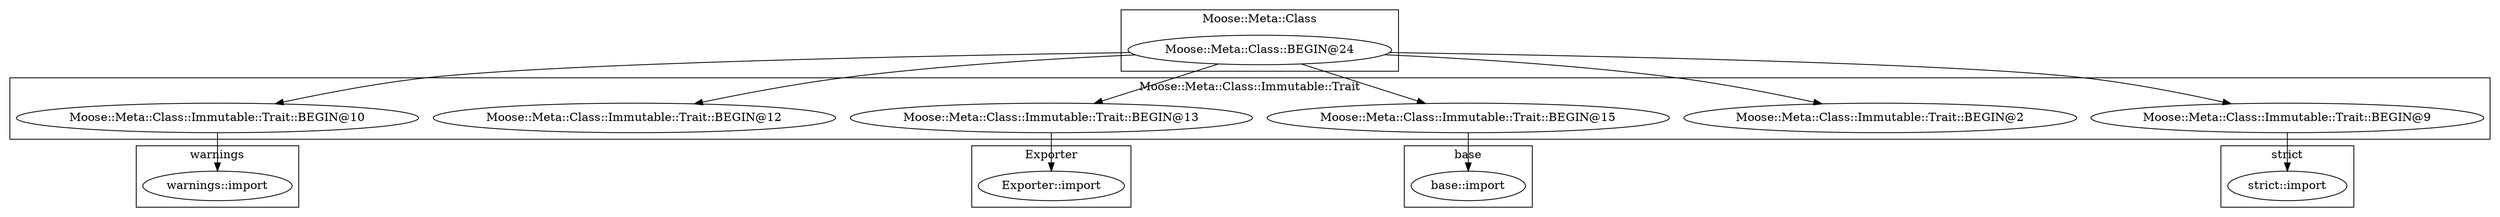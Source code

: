 digraph {
graph [overlap=false]
subgraph cluster_Moose_Meta_Class {
	label="Moose::Meta::Class";
	"Moose::Meta::Class::BEGIN@24";
}
subgraph cluster_warnings {
	label="warnings";
	"warnings::import";
}
subgraph cluster_Moose_Meta_Class_Immutable_Trait {
	label="Moose::Meta::Class::Immutable::Trait";
	"Moose::Meta::Class::Immutable::Trait::BEGIN@10";
	"Moose::Meta::Class::Immutable::Trait::BEGIN@2";
	"Moose::Meta::Class::Immutable::Trait::BEGIN@13";
	"Moose::Meta::Class::Immutable::Trait::BEGIN@15";
	"Moose::Meta::Class::Immutable::Trait::BEGIN@12";
	"Moose::Meta::Class::Immutable::Trait::BEGIN@9";
}
subgraph cluster_base {
	label="base";
	"base::import";
}
subgraph cluster_Exporter {
	label="Exporter";
	"Exporter::import";
}
subgraph cluster_strict {
	label="strict";
	"strict::import";
}
"Moose::Meta::Class::BEGIN@24" -> "Moose::Meta::Class::Immutable::Trait::BEGIN@13";
"Moose::Meta::Class::BEGIN@24" -> "Moose::Meta::Class::Immutable::Trait::BEGIN@9";
"Moose::Meta::Class::Immutable::Trait::BEGIN@9" -> "strict::import";
"Moose::Meta::Class::BEGIN@24" -> "Moose::Meta::Class::Immutable::Trait::BEGIN@2";
"Moose::Meta::Class::Immutable::Trait::BEGIN@13" -> "Exporter::import";
"Moose::Meta::Class::Immutable::Trait::BEGIN@15" -> "base::import";
"Moose::Meta::Class::BEGIN@24" -> "Moose::Meta::Class::Immutable::Trait::BEGIN@10";
"Moose::Meta::Class::Immutable::Trait::BEGIN@10" -> "warnings::import";
"Moose::Meta::Class::BEGIN@24" -> "Moose::Meta::Class::Immutable::Trait::BEGIN@12";
"Moose::Meta::Class::BEGIN@24" -> "Moose::Meta::Class::Immutable::Trait::BEGIN@15";
}

